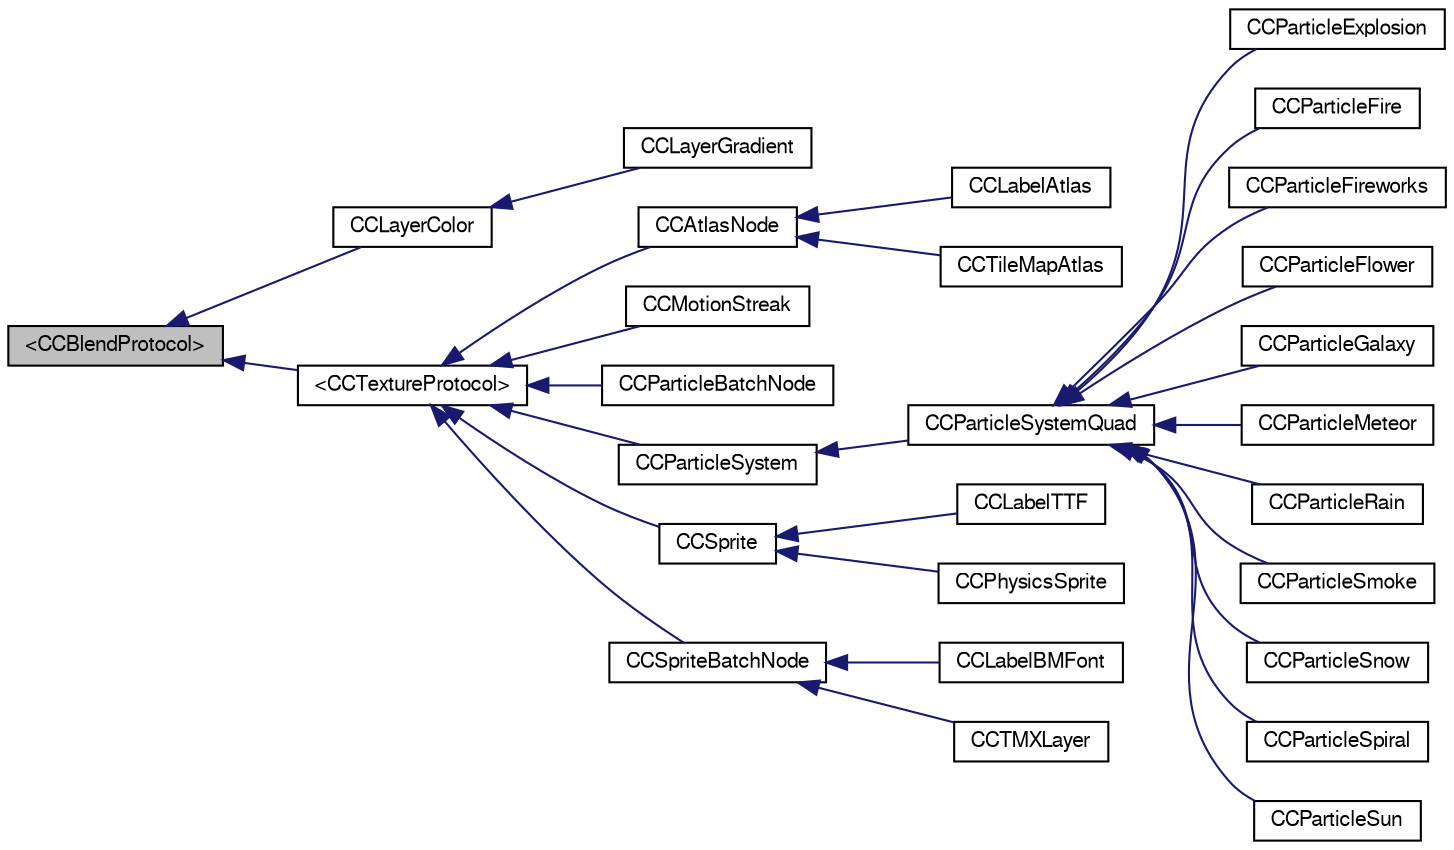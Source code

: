 digraph G
{
  bgcolor="transparent";
  edge [fontname="FreeSans",fontsize="10",labelfontname="FreeSans",labelfontsize="10"];
  node [fontname="FreeSans",fontsize="10",shape=record];
  rankdir="LR";
  Node1 [label="\<CCBlendProtocol\>",height=0.2,width=0.4,color="black", fillcolor="grey75", style="filled" fontcolor="black"];
  Node1 -> Node2 [dir="back",color="midnightblue",fontsize="10",style="solid",fontname="FreeSans"];
  Node2 [label="CCLayerColor",height=0.2,width=0.4,color="black",URL="$interface_c_c_layer_color.html"];
  Node2 -> Node3 [dir="back",color="midnightblue",fontsize="10",style="solid",fontname="FreeSans"];
  Node3 [label="CCLayerGradient",height=0.2,width=0.4,color="black",URL="$interface_c_c_layer_gradient.html"];
  Node1 -> Node4 [dir="back",color="midnightblue",fontsize="10",style="solid",fontname="FreeSans"];
  Node4 [label="\<CCTextureProtocol\>",height=0.2,width=0.4,color="black",URL="$protocol_c_c_texture_protocol-p.html"];
  Node4 -> Node5 [dir="back",color="midnightblue",fontsize="10",style="solid",fontname="FreeSans"];
  Node5 [label="CCAtlasNode",height=0.2,width=0.4,color="black",URL="$interface_c_c_atlas_node.html"];
  Node5 -> Node6 [dir="back",color="midnightblue",fontsize="10",style="solid",fontname="FreeSans"];
  Node6 [label="CCLabelAtlas",height=0.2,width=0.4,color="black",URL="$interface_c_c_label_atlas.html"];
  Node5 -> Node7 [dir="back",color="midnightblue",fontsize="10",style="solid",fontname="FreeSans"];
  Node7 [label="CCTileMapAtlas",height=0.2,width=0.4,color="black",URL="$interface_c_c_tile_map_atlas.html"];
  Node4 -> Node8 [dir="back",color="midnightblue",fontsize="10",style="solid",fontname="FreeSans"];
  Node8 [label="CCMotionStreak",height=0.2,width=0.4,color="black",URL="$interface_c_c_motion_streak.html"];
  Node4 -> Node9 [dir="back",color="midnightblue",fontsize="10",style="solid",fontname="FreeSans"];
  Node9 [label="CCParticleBatchNode",height=0.2,width=0.4,color="black",URL="$interface_c_c_particle_batch_node.html"];
  Node4 -> Node10 [dir="back",color="midnightblue",fontsize="10",style="solid",fontname="FreeSans"];
  Node10 [label="CCParticleSystem",height=0.2,width=0.4,color="black",URL="$interface_c_c_particle_system.html"];
  Node10 -> Node11 [dir="back",color="midnightblue",fontsize="10",style="solid",fontname="FreeSans"];
  Node11 [label="CCParticleSystemQuad",height=0.2,width=0.4,color="black",URL="$interface_c_c_particle_system_quad.html"];
  Node11 -> Node12 [dir="back",color="midnightblue",fontsize="10",style="solid",fontname="FreeSans"];
  Node12 [label="CCParticleExplosion",height=0.2,width=0.4,color="black",URL="$interface_c_c_particle_explosion.html",tooltip="An explosion particle system."];
  Node11 -> Node13 [dir="back",color="midnightblue",fontsize="10",style="solid",fontname="FreeSans"];
  Node13 [label="CCParticleFire",height=0.2,width=0.4,color="black",URL="$interface_c_c_particle_fire.html",tooltip="A fire particle system."];
  Node11 -> Node14 [dir="back",color="midnightblue",fontsize="10",style="solid",fontname="FreeSans"];
  Node14 [label="CCParticleFireworks",height=0.2,width=0.4,color="black",URL="$interface_c_c_particle_fireworks.html",tooltip="A fireworks particle system."];
  Node11 -> Node15 [dir="back",color="midnightblue",fontsize="10",style="solid",fontname="FreeSans"];
  Node15 [label="CCParticleFlower",height=0.2,width=0.4,color="black",URL="$interface_c_c_particle_flower.html",tooltip="A flower particle system."];
  Node11 -> Node16 [dir="back",color="midnightblue",fontsize="10",style="solid",fontname="FreeSans"];
  Node16 [label="CCParticleGalaxy",height=0.2,width=0.4,color="black",URL="$interface_c_c_particle_galaxy.html",tooltip="A galaxy particle system."];
  Node11 -> Node17 [dir="back",color="midnightblue",fontsize="10",style="solid",fontname="FreeSans"];
  Node17 [label="CCParticleMeteor",height=0.2,width=0.4,color="black",URL="$interface_c_c_particle_meteor.html",tooltip="A meteor particle system."];
  Node11 -> Node18 [dir="back",color="midnightblue",fontsize="10",style="solid",fontname="FreeSans"];
  Node18 [label="CCParticleRain",height=0.2,width=0.4,color="black",URL="$interface_c_c_particle_rain.html",tooltip="A rain particle system."];
  Node11 -> Node19 [dir="back",color="midnightblue",fontsize="10",style="solid",fontname="FreeSans"];
  Node19 [label="CCParticleSmoke",height=0.2,width=0.4,color="black",URL="$interface_c_c_particle_smoke.html",tooltip="An smoke particle system."];
  Node11 -> Node20 [dir="back",color="midnightblue",fontsize="10",style="solid",fontname="FreeSans"];
  Node20 [label="CCParticleSnow",height=0.2,width=0.4,color="black",URL="$interface_c_c_particle_snow.html",tooltip="An snow particle system."];
  Node11 -> Node21 [dir="back",color="midnightblue",fontsize="10",style="solid",fontname="FreeSans"];
  Node21 [label="CCParticleSpiral",height=0.2,width=0.4,color="black",URL="$interface_c_c_particle_spiral.html",tooltip="An spiral particle system."];
  Node11 -> Node22 [dir="back",color="midnightblue",fontsize="10",style="solid",fontname="FreeSans"];
  Node22 [label="CCParticleSun",height=0.2,width=0.4,color="black",URL="$interface_c_c_particle_sun.html",tooltip="A sun particle system."];
  Node4 -> Node23 [dir="back",color="midnightblue",fontsize="10",style="solid",fontname="FreeSans"];
  Node23 [label="CCSprite",height=0.2,width=0.4,color="black",URL="$interface_c_c_sprite.html"];
  Node23 -> Node24 [dir="back",color="midnightblue",fontsize="10",style="solid",fontname="FreeSans"];
  Node24 [label="CCLabelTTF",height=0.2,width=0.4,color="black",URL="$interface_c_c_label_t_t_f.html"];
  Node23 -> Node25 [dir="back",color="midnightblue",fontsize="10",style="solid",fontname="FreeSans"];
  Node25 [label="CCPhysicsSprite",height=0.2,width=0.4,color="black",URL="$interface_c_c_physics_sprite.html"];
  Node4 -> Node26 [dir="back",color="midnightblue",fontsize="10",style="solid",fontname="FreeSans"];
  Node26 [label="CCSpriteBatchNode",height=0.2,width=0.4,color="black",URL="$interface_c_c_sprite_batch_node.html"];
  Node26 -> Node27 [dir="back",color="midnightblue",fontsize="10",style="solid",fontname="FreeSans"];
  Node27 [label="CCLabelBMFont",height=0.2,width=0.4,color="black",URL="$interface_c_c_label_b_m_font.html"];
  Node26 -> Node28 [dir="back",color="midnightblue",fontsize="10",style="solid",fontname="FreeSans"];
  Node28 [label="CCTMXLayer",height=0.2,width=0.4,color="black",URL="$interface_c_c_t_m_x_layer.html"];
}
